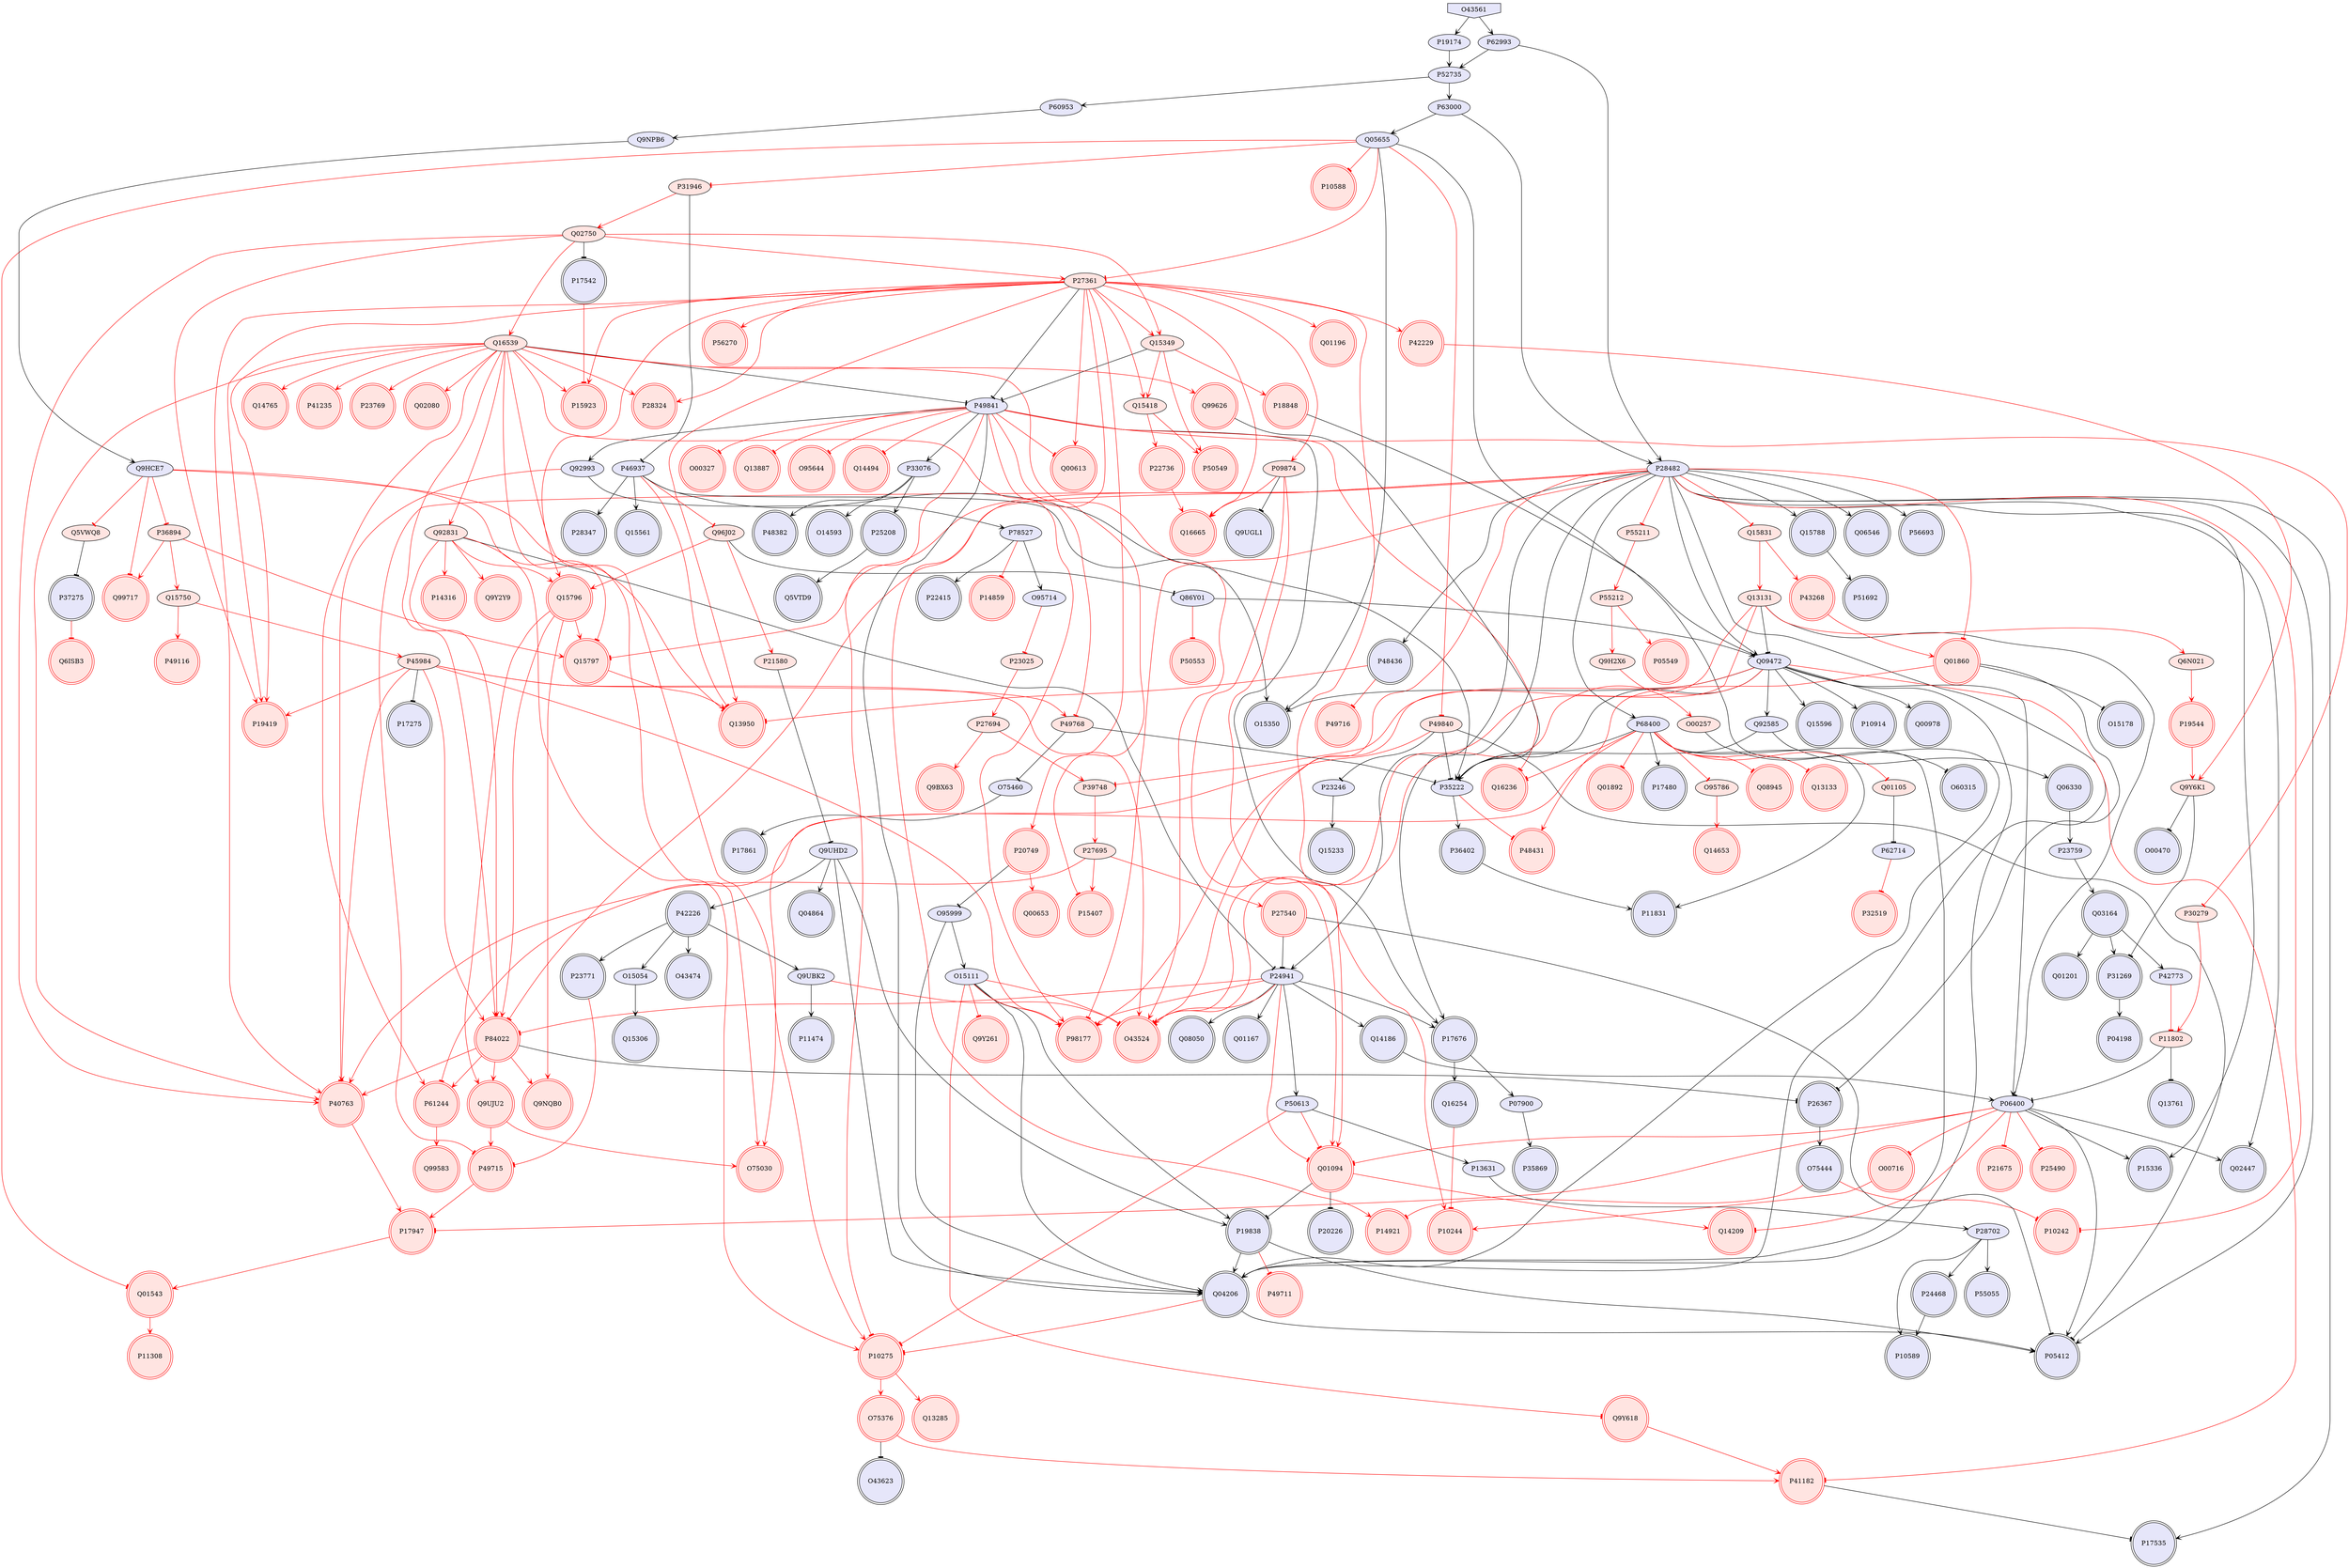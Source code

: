 digraph {

Q96J02->Q86Y01 [penwidth=1, color=black, arrowhead="tee"]
P63000->Q05655 [penwidth=1, color=black, arrowhead="vee"]
P63000->P28482 [penwidth=1, color=black, arrowhead="vee"]
P52735->P63000 [penwidth=1, color=black, arrowhead="vee"]
O75460->P17861 [penwidth=1, color=black, arrowhead="vee"]
Q92993->P78527 [penwidth=1, color=black, arrowhead="vee"]
P49841->Q92993 [penwidth=1, color=black, arrowhead="vee"]
P24941->Q08050 [penwidth=1, color=black, arrowhead="vee"]
O15111->P19838 [penwidth=1, color=black, arrowhead="vee"]
O15111->Q04206 [penwidth=1, color=black, arrowhead="vee"]
O95999->O15111 [penwidth=1, color=black, arrowhead="vee"]
Q09472->O15350 [penwidth=1, color=black, arrowhead="vee"]
P46937->O15350 [penwidth=1, color=black, arrowhead="vee"]
Q05655->O15350 [penwidth=1, color=black, arrowhead="vee"]
Q15349->P49841 [penwidth=1, color=black, arrowhead="tee"]
P18848->Q09472 [penwidth=1, color=black, arrowhead="tee"]
Q09472->P35222 [penwidth=1, color=black, arrowhead="vee"]
Q09472->Q15596 [penwidth=1, color=black, arrowhead="vee"]
Q09472->P10914 [penwidth=1, color=black, arrowhead="vee"]
Q09472->P06400 [penwidth=1, color=black, arrowhead="vee"]
Q09472->Q92585 [penwidth=1, color=black, arrowhead="vee"]
Q09472->Q04206 [penwidth=1, color=black, arrowhead="vee"]
P28482->Q09472 [penwidth=1, color=black, arrowhead="vee"]
Q86Y01->Q09472 [penwidth=1, color=black, arrowhead="vee"]
Q13131->Q09472 [penwidth=1, color=black, arrowhead="tee"]
Q09472->Q00978 [penwidth=1, color=black, arrowhead="vee"]
P27361->P49841 [penwidth=1, color=black, arrowhead="tee"]
Q15788->P51692 [penwidth=1, color=black, arrowhead="vee"]
O43561->P62993 [penwidth=1, color=black, arrowhead="vee"]
P46937->P35222 [penwidth=1, color=black, arrowhead="vee"]
P49768->P35222 [penwidth=1, color=black, arrowhead="tee"]
P49840->P35222 [penwidth=1, color=black, arrowhead="tee"]
P68400->P35222 [penwidth=1, color=black, arrowhead="vee"]
Q92585->P35222 [penwidth=1, color=black, arrowhead="vee"]
P35222->P36402 [penwidth=1, color=black, arrowhead="vee"]
Q99626->P35222 [penwidth=1, color=black, arrowhead="tee"]
P31946->P46937 [penwidth=1, color=black, arrowhead="tee"]
P46937->Q15561 [penwidth=1, color=black, arrowhead="vee"]
P46937->P28347 [penwidth=1, color=black, arrowhead="vee"]
P19838->P05412 [penwidth=1, color=black, arrowhead="vee"]
Q01094->P19838 [penwidth=1, color=black, arrowhead="tee"]
P19838->Q04206 [penwidth=1, color=black, arrowhead="vee"]
Q9UHD2->P19838 [penwidth=1, color=black, arrowhead="vee"]
P49768->O75460 [penwidth=1, color=black, arrowhead="tee"]
Q92831->P24941 [penwidth=1, color=black, arrowhead="tee"]
P62993->P28482 [penwidth=1, color=black, arrowhead="vee"]
P62993->P52735 [penwidth=1, color=black, arrowhead="vee"]
P23246->Q15233 [penwidth=1, color=black, arrowhead="vee"]
P24941->P50613 [penwidth=1, color=black, arrowhead="vee"]
P24941->P17676 [penwidth=1, color=black, arrowhead="vee"]
P28482->P24941 [penwidth=1, color=black, arrowhead="vee"]
P24941->Q14186 [penwidth=1, color=black, arrowhead="vee"]
P24941->Q01167 [penwidth=1, color=black, arrowhead="vee"]
Q01094->P20226 [penwidth=1, color=black, arrowhead="tee"]
P49840->P05412 [penwidth=1, color=black, arrowhead="tee"]
P49840->P23246 [penwidth=1, color=black, arrowhead="tee"]
P78527->O95714 [penwidth=1, color=black, arrowhead="vee"]
P28482->Q15788 [penwidth=1, color=black, arrowhead="vee"]
P06400->P05412 [penwidth=1, color=black, arrowhead="vee"]
Q04206->P05412 [penwidth=1, color=black, arrowhead="vee"]
P28482->P05412 [penwidth=1, color=black, arrowhead="vee"]
Q92585->Q06330 [penwidth=1, color=black, arrowhead="vee"]
Q06330->P23759 [penwidth=1, color=black, arrowhead="vee"]
P26367->O75444 [penwidth=1, color=black, arrowhead="vee"]
P42226->P23771 [penwidth=1, color=black, arrowhead="vee"]
P60953->Q9NPB6 [penwidth=1, color=black, arrowhead="vee"]
P52735->P60953 [penwidth=1, color=black, arrowhead="vee"]
P68400->P11831 [penwidth=1, color=black, arrowhead="vee"]
P36402->P11831 [penwidth=1, color=black, arrowhead="vee"]
Q03164->Q01201 [penwidth=1, color=black, arrowhead="vee"]
Q9UHD2->P42226 [penwidth=1, color=black, arrowhead="vee"]
P45984->P17275 [penwidth=1, color=black, arrowhead="tee"]
P33076->P25208 [penwidth=1, color=black, arrowhead="vee"]
P78527->P22415 [penwidth=1, color=black, arrowhead="vee"]
P68400->Q04206 [penwidth=1, color=black, arrowhead="vee"]
P28482->P68400 [penwidth=1, color=black, arrowhead="vee"]
P68400->P17480 [penwidth=1, color=black, arrowhead="vee"]
P20749->O95999 [penwidth=1, color=black, arrowhead="tee"]
P06400->P15336 [penwidth=1, color=black, arrowhead="vee"]
P28482->P15336 [penwidth=1, color=black, arrowhead="vee"]
Q02750->P17542 [penwidth=1, color=black, arrowhead="tee"]
P50613->P13631 [penwidth=1, color=black, arrowhead="vee"]
Q03164->P42773 [penwidth=1, color=black, arrowhead="vee"]
P11802->Q13761 [penwidth=1, color=black, arrowhead="tee"]
P06400->Q02447 [penwidth=1, color=black, arrowhead="vee"]
P11802->P06400 [penwidth=1, color=black, arrowhead="tee"]
Q13131->P06400 [penwidth=1, color=black, arrowhead="tee"]
Q14186->P06400 [penwidth=1, color=black, arrowhead="vee"]
P28482->Q06546 [penwidth=1, color=black, arrowhead="vee"]
Q9UBK2->P11474 [penwidth=1, color=black, arrowhead="vee"]
Q05655->Q04206 [penwidth=1, color=black, arrowhead="vee"]
Q9UHD2->Q04206 [penwidth=1, color=black, arrowhead="vee"]
P49841->Q04206 [penwidth=1, color=black, arrowhead="vee"]
P28482->Q04206 [penwidth=1, color=black, arrowhead="vee"]
O95999->Q04206 [penwidth=1, color=black, arrowhead="vee"]
P49841->P17676 [penwidth=1, color=black, arrowhead="vee"]
P17676->P07900 [penwidth=1, color=black, arrowhead="vee"]
P17676->Q16254 [penwidth=1, color=black, arrowhead="vee"]
P28482->P17676 [penwidth=1, color=black, arrowhead="vee"]
Q9UHD2->Q04864 [penwidth=1, color=black, arrowhead="vee"]
P21580->Q9UHD2 [penwidth=1, color=black, arrowhead="tee"]
P84022->P26367 [penwidth=1, color=black, arrowhead="tee"]
Q03164->P31269 [penwidth=1, color=black, arrowhead="vee"]
P23759->Q03164 [penwidth=1, color=black, arrowhead="vee"]
P09874->Q9UGL1 [penwidth=1, color=black, arrowhead="tee"]
P41182->P17535 [penwidth=1, color=black, arrowhead="tee"]
P28482->P17535 [penwidth=1, color=black, arrowhead="vee"]
P28482->Q02447 [penwidth=1, color=black, arrowhead="vee"]
Q16539->P49841 [penwidth=1, color=black, arrowhead="tee"]
P49841->P33076 [penwidth=1, color=black, arrowhead="vee"]
Q01105->P62714 [penwidth=1, color=black, arrowhead="tee"]
P07900->P35869 [penwidth=1, color=black, arrowhead="vee"]
P28482->P56693 [penwidth=1, color=black, arrowhead="vee"]
Q9NPB6->Q9HCE7 [penwidth=1, color=black, arrowhead="vee"]
P13631->P28702 [penwidth=1, color=black, arrowhead="vee"]
P28702->P55055 [penwidth=1, color=black, arrowhead="vee"]
P28702->P24468 [penwidth=1, color=black, arrowhead="vee"]
P28702->P10589 [penwidth=1, color=black, arrowhead="vee"]
O00257->O60315 [penwidth=1, color=black, arrowhead="tee"]
P24468->P10589 [penwidth=1, color=black, arrowhead="vee"]
P33076->P48382 [penwidth=1, color=black, arrowhead="vee"]
P33076->O14593 [penwidth=1, color=black, arrowhead="vee"]
P27540->P05412 [penwidth=1, color=black, arrowhead="tee"]
Q01860->P26367 [penwidth=1, color=black, arrowhead="tee"]
Q01860->O15178 [penwidth=1, color=black, arrowhead="tee"]
Q5VWQ8->P37275 [penwidth=1, color=black, arrowhead="tee"]
P25208->Q5VTD9 [penwidth=1, color=black, arrowhead="vee"]
O15054->Q15306 [penwidth=1, color=black, arrowhead="vee"]
P42226->Q9UBK2 [penwidth=1, color=black, arrowhead="vee"]
P28482->P48436 [penwidth=1, color=black, arrowhead="vee"]
Q9Y6K1->O00470 [penwidth=1, color=black, arrowhead="tee"]
Q9Y6K1->P31269 [penwidth=1, color=black, arrowhead="tee"]
P27540->P24941 [penwidth=1, color=black, arrowhead="tee"]
P42226->O15054 [penwidth=1, color=black, arrowhead="vee"]
P42226->O43474 [penwidth=1, color=black, arrowhead="vee"]
P31269->P04198 [penwidth=1, color=black, arrowhead="vee"]
O75376->O43623 [penwidth=1, color=black, arrowhead="tee"]
Q96J02->Q15796 [penwidth=1, color=red, arrowhead="vee"]
P46937->Q96J02 [penwidth=1, color=red, arrowhead="tee"]
Q96J02->P21580 [penwidth=1, color=red, arrowhead="vee"]
P55212->Q9H2X6 [penwidth=1, color=red, arrowhead="vee"]
P55211->P55212 [penwidth=1, color=red, arrowhead="vee"]
P55212->P05549 [penwidth=1, color=red, arrowhead="vee"]
P27361->Q13950 [penwidth=1, color=red, arrowhead="vee"]
Q15797->Q13950 [penwidth=1, color=red, arrowhead="vee"]
P46937->Q13950 [penwidth=1, color=red, arrowhead="tee"]
P48436->Q13950 [penwidth=1, color=red, arrowhead="tee"]
Q9HCE7->Q13950 [penwidth=1, color=red, arrowhead="tee"]
Q92993->P40763 [penwidth=1, color=red, arrowhead="tee"]
O15111->Q9Y618 [penwidth=1, color=red, arrowhead="tee"]
O15111->O43524 [penwidth=1, color=red, arrowhead="tee"]
O15111->P98177 [penwidth=1, color=red, arrowhead="tee"]
O15111->Q9Y261 [penwidth=1, color=red, arrowhead="tee"]
Q9HCE7->Q99717 [penwidth=1, color=red, arrowhead="tee"]
P36894->Q99717 [penwidth=1, color=red, arrowhead="vee"]
P27361->Q15349 [penwidth=1, color=red, arrowhead="vee"]
Q15349->P18848 [penwidth=1, color=red, arrowhead="vee"]
Q15349->Q15418 [penwidth=1, color=red, arrowhead="vee"]
Q02750->Q15349 [penwidth=1, color=red, arrowhead="vee"]
Q15349->P50549 [penwidth=1, color=red, arrowhead="vee"]
P78527->P14859 [penwidth=1, color=red, arrowhead="tee"]
Q09472->P39748 [penwidth=1, color=red, arrowhead="tee"]
Q09472->O43524 [penwidth=1, color=red, arrowhead="tee"]
Q09472->P41182 [penwidth=1, color=red, arrowhead="tee"]
P49841->O00327 [penwidth=1, color=red, arrowhead="tee"]
P27361->Q15796 [penwidth=1, color=red, arrowhead="vee"]
P27361->P40763 [penwidth=1, color=red, arrowhead="vee"]
P27361->Q15418 [penwidth=1, color=red, arrowhead="vee"]
P27361->Q00613 [penwidth=1, color=red, arrowhead="vee"]
P27361->P20749 [penwidth=1, color=red, arrowhead="vee"]
Q02750->P27361 [penwidth=1, color=red, arrowhead="vee"]
P27361->Q01094 [penwidth=1, color=red, arrowhead="vee"]
P27361->P15923 [penwidth=1, color=red, arrowhead="vee"]
P27361->P42229 [penwidth=1, color=red, arrowhead="vee"]
P27361->Q16665 [penwidth=1, color=red, arrowhead="vee"]
P27361->P09874 [penwidth=1, color=red, arrowhead="vee"]
Q05655->P27361 [penwidth=1, color=red, arrowhead="tee"]
P27361->Q01196 [penwidth=1, color=red, arrowhead="vee"]
P27361->P14921 [penwidth=1, color=red, arrowhead="vee"]
P27361->P19419 [penwidth=1, color=red, arrowhead="vee"]
P27361->P28324 [penwidth=1, color=red, arrowhead="vee"]
P27361->P56270 [penwidth=1, color=red, arrowhead="vee"]
Q15796->Q15797 [penwidth=1, color=red, arrowhead="vee"]
Q92831->Q15796 [penwidth=1, color=red, arrowhead="vee"]
Q15796->Q9NQB0 [penwidth=1, color=red, arrowhead="vee"]
Q15796->Q9UJU2 [penwidth=1, color=red, arrowhead="vee"]
Q15796->P84022 [penwidth=1, color=red, arrowhead="vee"]
P42229->Q9Y6K1 [penwidth=1, color=red, arrowhead="vee"]
P35222->P48431 [penwidth=1, color=red, arrowhead="tee"]
P20749->Q00653 [penwidth=1, color=red, arrowhead="vee"]
P45984->P40763 [penwidth=1, color=red, arrowhead="vee"]
Q02750->P40763 [penwidth=1, color=red, arrowhead="vee"]
P27695->P40763 [penwidth=1, color=red, arrowhead="vee"]
P84022->P40763 [penwidth=1, color=red, arrowhead="vee"]
P40763->P17947 [penwidth=1, color=red, arrowhead="vee"]
Q16539->P40763 [penwidth=1, color=red, arrowhead="vee"]
P28482->Q15797 [penwidth=1, color=red, arrowhead="tee"]
Q9HCE7->Q15797 [penwidth=1, color=red, arrowhead="tee"]
P36894->Q15797 [penwidth=1, color=red, arrowhead="vee"]
P27695->P27540 [penwidth=1, color=red, arrowhead="vee"]
O00716->P10244 [penwidth=1, color=red, arrowhead="vee"]
P09874->P10244 [penwidth=1, color=red, arrowhead="vee"]
Q16254->P10244 [penwidth=1, color=red, arrowhead="tee"]
Q15750->P49116 [penwidth=1, color=red, arrowhead="vee"]
P23771->P49715 [penwidth=1, color=red, arrowhead="tee"]
P49715->P17947 [penwidth=1, color=red, arrowhead="vee"]
P28482->P49715 [penwidth=1, color=red, arrowhead="tee"]
Q92831->P10275 [penwidth=1, color=red, arrowhead="vee"]
Q92831->P84022 [penwidth=1, color=red, arrowhead="vee"]
Q16539->Q92831 [penwidth=1, color=red, arrowhead="vee"]
Q92831->P14316 [penwidth=1, color=red, arrowhead="vee"]
Q92831->Q9Y2Y9 [penwidth=1, color=red, arrowhead="vee"]
P06400->P25490 [penwidth=1, color=red, arrowhead="tee"]
Q9H2X6->O00257 [penwidth=1, color=red, arrowhead="vee"]
P06400->O00716 [penwidth=1, color=red, arrowhead="tee"]
Q15418->P22736 [penwidth=1, color=red, arrowhead="vee"]
Q15418->P50549 [penwidth=1, color=red, arrowhead="vee"]
Q9Y618->P41182 [penwidth=1, color=red, arrowhead="vee"]
P10275->O75376 [penwidth=1, color=red, arrowhead="vee"]
O75376->P41182 [penwidth=1, color=red, arrowhead="vee"]
Q01094->Q14209 [penwidth=1, color=red, arrowhead="vee"]
P06400->Q14209 [penwidth=1, color=red, arrowhead="tee"]
P28482->Q15831 [penwidth=1, color=red, arrowhead="tee"]
Q15831->Q13131 [penwidth=1, color=red, arrowhead="vee"]
Q15831->P43268 [penwidth=1, color=red, arrowhead="vee"]
P45984->P49768 [penwidth=1, color=red, arrowhead="vee"]
P49841->P49768 [penwidth=1, color=red, arrowhead="tee"]
P84022->Q9NQB0 [penwidth=1, color=red, arrowhead="vee"]
P24941->Q01094 [penwidth=1, color=red, arrowhead="tee"]
P24941->P84022 [penwidth=1, color=red, arrowhead="tee"]
P24941->O43524 [penwidth=1, color=red, arrowhead="tee"]
P24941->P98177 [penwidth=1, color=red, arrowhead="tee"]
Q16539->Q14765 [penwidth=1, color=red, arrowhead="vee"]
P49840->O75030 [penwidth=1, color=red, arrowhead="vee"]
Q05655->P49840 [penwidth=1, color=red, arrowhead="tee"]
O95786->Q14653 [penwidth=1, color=red, arrowhead="vee"]
O95714->P23025 [penwidth=1, color=red, arrowhead="tee"]
P49841->Q00613 [penwidth=1, color=red, arrowhead="tee"]
Q9UJU2->O75030 [penwidth=1, color=red, arrowhead="vee"]
P84022->Q9UJU2 [penwidth=1, color=red, arrowhead="vee"]
P50613->P10275 [penwidth=1, color=red, arrowhead="tee"]
Q04206->P10275 [penwidth=1, color=red, arrowhead="tee"]
Q16539->P10275 [penwidth=1, color=red, arrowhead="vee"]
P49841->P10275 [penwidth=1, color=red, arrowhead="tee"]
P10275->Q13285 [penwidth=1, color=red, arrowhead="vee"]
O75444->P10242 [penwidth=1, color=red, arrowhead="tee"]
P28482->P10242 [penwidth=1, color=red, arrowhead="tee"]
O75444->P14921 [penwidth=1, color=red, arrowhead="tee"]
P68400->P61244 [penwidth=1, color=red, arrowhead="tee"]
P61244->Q99583 [penwidth=1, color=red, arrowhead="vee"]
P84022->P61244 [penwidth=1, color=red, arrowhead="vee"]
Q16539->P61244 [penwidth=1, color=red, arrowhead="vee"]
Q05655->Q01543 [penwidth=1, color=red, arrowhead="tee"]
P45984->P84022 [penwidth=1, color=red, arrowhead="vee"]
P45984->O43524 [penwidth=1, color=red, arrowhead="vee"]
P45984->P98177 [penwidth=1, color=red, arrowhead="vee"]
Q15750->P45984 [penwidth=1, color=red, arrowhead="vee"]
P45984->P19419 [penwidth=1, color=red, arrowhead="vee"]
P68400->Q08945 [penwidth=1, color=red, arrowhead="tee"]
P68400->Q16236 [penwidth=1, color=red, arrowhead="tee"]
P68400->O95786 [penwidth=1, color=red, arrowhead="tee"]
P68400->Q01105 [penwidth=1, color=red, arrowhead="tee"]
P68400->Q13133 [penwidth=1, color=red, arrowhead="tee"]
P68400->Q01892 [penwidth=1, color=red, arrowhead="tee"]
P28482->P55211 [penwidth=1, color=red, arrowhead="tee"]
Q02750->Q16539 [penwidth=1, color=red, arrowhead="vee"]
P31946->Q02750 [penwidth=1, color=red, arrowhead="vee"]
Q02750->P19419 [penwidth=1, color=red, arrowhead="vee"]
P50613->Q01094 [penwidth=1, color=red, arrowhead="tee"]
P27695->P15407 [penwidth=1, color=red, arrowhead="vee"]
P49841->P15407 [penwidth=1, color=red, arrowhead="tee"]
P06400->Q01094 [penwidth=1, color=red, arrowhead="tee"]
P09874->Q01094 [penwidth=1, color=red, arrowhead="vee"]
P42773->P11802 [penwidth=1, color=red, arrowhead="tee"]
P27694->P39748 [penwidth=1, color=red, arrowhead="vee"]
P27694->Q9BX63 [penwidth=1, color=red, arrowhead="vee"]
P23025->P27694 [penwidth=1, color=red, arrowhead="vee"]
P39748->P27695 [penwidth=1, color=red, arrowhead="vee"]
P06400->P17947 [penwidth=1, color=red, arrowhead="tee"]
P06400->P21675 [penwidth=1, color=red, arrowhead="tee"]
Q16539->P15923 [penwidth=1, color=red, arrowhead="vee"]
P17542->P15923 [penwidth=1, color=red, arrowhead="tee"]
Q16539->O75030 [penwidth=1, color=red, arrowhead="vee"]
Q9UBK2->O43524 [penwidth=1, color=red, arrowhead="tee"]
P22736->Q16665 [penwidth=1, color=red, arrowhead="vee"]
P09874->Q16665 [penwidth=1, color=red, arrowhead="vee"]
P49841->Q16236 [penwidth=1, color=red, arrowhead="tee"]
Q16539->P84022 [penwidth=1, color=red, arrowhead="vee"]
P28482->P84022 [penwidth=1, color=red, arrowhead="tee"]
Q05655->P31946 [penwidth=1, color=red, arrowhead="tee"]
Q05655->P10588 [penwidth=1, color=red, arrowhead="tee"]
Q16539->O43524 [penwidth=1, color=red, arrowhead="vee"]
P28482->O43524 [penwidth=1, color=red, arrowhead="tee"]
Q13131->O43524 [penwidth=1, color=red, arrowhead="vee"]
Q16539->P98177 [penwidth=1, color=red, arrowhead="vee"]
Q16539->P41235 [penwidth=1, color=red, arrowhead="vee"]
Q16539->P19419 [penwidth=1, color=red, arrowhead="vee"]
Q16539->P23769 [penwidth=1, color=red, arrowhead="vee"]
Q16539->P28324 [penwidth=1, color=red, arrowhead="vee"]
Q16539->Q02080 [penwidth=1, color=red, arrowhead="vee"]
Q16539->Q99626 [penwidth=1, color=red, arrowhead="vee"]
P49841->Q13887 [penwidth=1, color=red, arrowhead="tee"]
P49841->O95644 [penwidth=1, color=red, arrowhead="tee"]
P49841->Q14494 [penwidth=1, color=red, arrowhead="tee"]
P28482->P98177 [penwidth=1, color=red, arrowhead="tee"]
Q13131->P98177 [penwidth=1, color=red, arrowhead="vee"]
P28482->Q01860 [penwidth=1, color=red, arrowhead="tee"]
P36894->Q15750 [penwidth=1, color=red, arrowhead="vee"]
Q86Y01->P50553 [penwidth=1, color=red, arrowhead="tee"]
Q9HCE7->P36894 [penwidth=1, color=red, arrowhead="tee"]
Q9HCE7->Q5VWQ8 [penwidth=1, color=red, arrowhead="tee"]
Q13131->Q6N021 [penwidth=1, color=red, arrowhead="vee"]
P62714->P32519 [penwidth=1, color=red, arrowhead="tee"]
Q6N021->P19544 [penwidth=1, color=red, arrowhead="vee"]
P19838->P49711 [penwidth=1, color=red, arrowhead="tee"]
Q9UJU2->P49715 [penwidth=1, color=red, arrowhead="vee"]
P43268->Q01860 [penwidth=1, color=red, arrowhead="vee"]
Q01860->P48431 [penwidth=1, color=red, arrowhead="vee"]
P37275->Q6ISB3 [penwidth=1, color=red, arrowhead="tee"]
P17947->Q01543 [penwidth=1, color=red, arrowhead="vee"]
Q01543->P11308 [penwidth=1, color=red, arrowhead="vee"]
P48436->P49716 [penwidth=1, color=red, arrowhead="tee"]
P19544->Q9Y6K1 [penwidth=1, color=red, arrowhead="vee"]
O43561->P19174 [penwidth=1, color=black, arrowhead="vee"]
P19174->P52735 [penwidth=1, color=black, arrowhead="vee"]
P49841->P30279 [penwidth=1, color=red, arrowhead="tee"]
P30279->P11802 [penwidth=1, color=red, arrowhead="vee"]
O43561 [style=filled, color=black, fillcolor=lavender, shape=invhouse];
P35869 [style=filled, color=black, fillcolor=lavender, shape=doublecircle];
P10275 [style=filled, color=red, fillcolor=mistyrose, shape=doublecircle];
P27540 [style=filled, color=red, fillcolor=mistyrose, shape=doublecircle];
O00327 [style=filled, color=red, fillcolor=mistyrose, shape=doublecircle];
P50553 [style=filled, color=red, fillcolor=mistyrose, shape=doublecircle];
P15336 [style=filled, color=black, fillcolor=lavender, shape=doublecircle];
P18848 [style=filled, color=red, fillcolor=mistyrose, shape=doublecircle];
Q9BX63 [style=filled, color=red, fillcolor=mistyrose, shape=doublecircle];
P20749 [style=filled, color=red, fillcolor=mistyrose, shape=doublecircle];
P41182 [style=filled, color=red, fillcolor=mistyrose, shape=doublecircle];
Q99626 [style=filled, color=red, fillcolor=mistyrose, shape=doublecircle];
P49715 [style=filled, color=red, fillcolor=mistyrose, shape=doublecircle];
P17676 [style=filled, color=black, fillcolor=lavender, shape=doublecircle];
P49716 [style=filled, color=red, fillcolor=mistyrose, shape=doublecircle];
P49711 [style=filled, color=red, fillcolor=mistyrose, shape=doublecircle];
Q01094 [style=filled, color=red, fillcolor=mistyrose, shape=doublecircle];
Q14209 [style=filled, color=red, fillcolor=mistyrose, shape=doublecircle];
O00716 [style=filled, color=red, fillcolor=mistyrose, shape=doublecircle];
Q16254 [style=filled, color=black, fillcolor=lavender, shape=doublecircle];
P32519 [style=filled, color=red, fillcolor=mistyrose, shape=doublecircle];
P19419 [style=filled, color=red, fillcolor=mistyrose, shape=doublecircle];
P28324 [style=filled, color=red, fillcolor=mistyrose, shape=doublecircle];
P11308 [style=filled, color=red, fillcolor=mistyrose, shape=doublecircle];
P11474 [style=filled, color=black, fillcolor=lavender, shape=doublecircle];
P14921 [style=filled, color=red, fillcolor=mistyrose, shape=doublecircle];
P50549 [style=filled, color=red, fillcolor=mistyrose, shape=doublecircle];
P43268 [style=filled, color=red, fillcolor=mistyrose, shape=doublecircle];
Q01543 [style=filled, color=red, fillcolor=mistyrose, shape=doublecircle];
P15407 [style=filled, color=red, fillcolor=mistyrose, shape=doublecircle];
Q9Y261 [style=filled, color=red, fillcolor=mistyrose, shape=doublecircle];
Q01167 [style=filled, color=black, fillcolor=lavender, shape=doublecircle];
Q08050 [style=filled, color=black, fillcolor=lavender, shape=doublecircle];
O43524 [style=filled, color=red, fillcolor=mistyrose, shape=doublecircle];
P98177 [style=filled, color=red, fillcolor=mistyrose, shape=doublecircle];
Q06546 [style=filled, color=black, fillcolor=lavender, shape=doublecircle];
P23769 [style=filled, color=red, fillcolor=mistyrose, shape=doublecircle];
P23771 [style=filled, color=black, fillcolor=lavender, shape=doublecircle];
Q5VTD9 [style=filled, color=black, fillcolor=lavender, shape=doublecircle];
Q6ISB3 [style=filled, color=red, fillcolor=mistyrose, shape=doublecircle];
Q16665 [style=filled, color=red, fillcolor=mistyrose, shape=doublecircle];
P41235 [style=filled, color=red, fillcolor=mistyrose, shape=doublecircle];
P31269 [style=filled, color=black, fillcolor=lavender, shape=doublecircle];
Q00613 [style=filled, color=red, fillcolor=mistyrose, shape=doublecircle];
P10914 [style=filled, color=black, fillcolor=lavender, shape=doublecircle];
P14316 [style=filled, color=red, fillcolor=mistyrose, shape=doublecircle];
Q14653 [style=filled, color=red, fillcolor=mistyrose, shape=doublecircle];
Q15306 [style=filled, color=black, fillcolor=lavender, shape=doublecircle];
Q00978 [style=filled, color=black, fillcolor=lavender, shape=doublecircle];
P05412 [style=filled, color=black, fillcolor=lavender, shape=doublecircle];
P17275 [style=filled, color=black, fillcolor=lavender, shape=doublecircle];
P17535 [style=filled, color=black, fillcolor=lavender, shape=doublecircle];
Q9UGL1 [style=filled, color=black, fillcolor=lavender, shape=doublecircle];
Q9Y2Y9 [style=filled, color=red, fillcolor=mistyrose, shape=doublecircle];
O43474 [style=filled, color=black, fillcolor=lavender, shape=doublecircle];
Q13887 [style=filled, color=red, fillcolor=mistyrose, shape=doublecircle];
Q03164 [style=filled, color=black, fillcolor=lavender, shape=doublecircle];
Q9UJU2 [style=filled, color=red, fillcolor=mistyrose, shape=doublecircle];
O75444 [style=filled, color=black, fillcolor=lavender, shape=doublecircle];
P61244 [style=filled, color=red, fillcolor=mistyrose, shape=doublecircle];
P56270 [style=filled, color=red, fillcolor=mistyrose, shape=doublecircle];
Q02080 [style=filled, color=red, fillcolor=mistyrose, shape=doublecircle];
O00470 [style=filled, color=black, fillcolor=lavender, shape=doublecircle];
O75030 [style=filled, color=red, fillcolor=mistyrose, shape=doublecircle];
Q99583 [style=filled, color=red, fillcolor=mistyrose, shape=doublecircle];
P10242 [style=filled, color=red, fillcolor=mistyrose, shape=doublecircle];
P10244 [style=filled, color=red, fillcolor=mistyrose, shape=doublecircle];
P04198 [style=filled, color=black, fillcolor=lavender, shape=doublecircle];
Q15788 [style=filled, color=black, fillcolor=lavender, shape=doublecircle];
Q15596 [style=filled, color=black, fillcolor=lavender, shape=doublecircle];
O75376 [style=filled, color=red, fillcolor=mistyrose, shape=doublecircle];
O95644 [style=filled, color=red, fillcolor=mistyrose, shape=doublecircle];
Q16236 [style=filled, color=red, fillcolor=mistyrose, shape=doublecircle];
P19838 [style=filled, color=black, fillcolor=lavender, shape=doublecircle];
Q00653 [style=filled, color=red, fillcolor=mistyrose, shape=doublecircle];
P25208 [style=filled, color=black, fillcolor=lavender, shape=doublecircle];
Q15233 [style=filled, color=black, fillcolor=lavender, shape=doublecircle];
P55055 [style=filled, color=black, fillcolor=lavender, shape=doublecircle];
Q13133 [style=filled, color=red, fillcolor=mistyrose, shape=doublecircle];
P49116 [style=filled, color=red, fillcolor=mistyrose, shape=doublecircle];
P10589 [style=filled, color=black, fillcolor=lavender, shape=doublecircle];
P24468 [style=filled, color=black, fillcolor=lavender, shape=doublecircle];
P10588 [style=filled, color=red, fillcolor=mistyrose, shape=doublecircle];
Q9Y618 [style=filled, color=red, fillcolor=mistyrose, shape=doublecircle];
P22736 [style=filled, color=red, fillcolor=mistyrose, shape=doublecircle];
Q13285 [style=filled, color=red, fillcolor=mistyrose, shape=doublecircle];
Q14494 [style=filled, color=red, fillcolor=mistyrose, shape=doublecircle];
P26367 [style=filled, color=black, fillcolor=lavender, shape=doublecircle];
P14859 [style=filled, color=red, fillcolor=mistyrose, shape=doublecircle];
Q01860 [style=filled, color=red, fillcolor=mistyrose, shape=doublecircle];
Q06330 [style=filled, color=black, fillcolor=lavender, shape=doublecircle];
Q04864 [style=filled, color=black, fillcolor=lavender, shape=doublecircle];
Q04206 [style=filled, color=black, fillcolor=lavender, shape=doublecircle];
Q01201 [style=filled, color=black, fillcolor=lavender, shape=doublecircle];
P48382 [style=filled, color=black, fillcolor=lavender, shape=doublecircle];
O14593 [style=filled, color=black, fillcolor=lavender, shape=doublecircle];
Q01196 [style=filled, color=red, fillcolor=mistyrose, shape=doublecircle];
Q13950 [style=filled, color=red, fillcolor=mistyrose, shape=doublecircle];
Q13761 [style=filled, color=black, fillcolor=lavender, shape=doublecircle];
Q15797 [style=filled, color=red, fillcolor=mistyrose, shape=doublecircle];
Q15796 [style=filled, color=red, fillcolor=mistyrose, shape=doublecircle];
P84022 [style=filled, color=red, fillcolor=mistyrose, shape=doublecircle];
Q99717 [style=filled, color=red, fillcolor=mistyrose, shape=doublecircle];
O43623 [style=filled, color=black, fillcolor=lavender, shape=doublecircle];
P56693 [style=filled, color=black, fillcolor=lavender, shape=doublecircle];
P48431 [style=filled, color=red, fillcolor=mistyrose, shape=doublecircle];
P48436 [style=filled, color=black, fillcolor=lavender, shape=doublecircle];
Q02447 [style=filled, color=black, fillcolor=lavender, shape=doublecircle];
P17947 [style=filled, color=red, fillcolor=mistyrose, shape=doublecircle];
Q01892 [style=filled, color=red, fillcolor=mistyrose, shape=doublecircle];
P11831 [style=filled, color=black, fillcolor=lavender, shape=doublecircle];
Q08945 [style=filled, color=red, fillcolor=mistyrose, shape=doublecircle];
P40763 [style=filled, color=red, fillcolor=mistyrose, shape=doublecircle];
Q14765 [style=filled, color=red, fillcolor=mistyrose, shape=doublecircle];
P42229 [style=filled, color=red, fillcolor=mistyrose, shape=doublecircle];
P51692 [style=filled, color=black, fillcolor=lavender, shape=doublecircle];
P42226 [style=filled, color=black, fillcolor=lavender, shape=doublecircle];
O15178 [style=filled, color=black, fillcolor=lavender, shape=doublecircle];
P21675 [style=filled, color=red, fillcolor=mistyrose, shape=doublecircle];
P17542 [style=filled, color=black, fillcolor=lavender, shape=doublecircle];
P20226 [style=filled, color=black, fillcolor=lavender, shape=doublecircle];
P15923 [style=filled, color=red, fillcolor=mistyrose, shape=doublecircle];
P36402 [style=filled, color=black, fillcolor=lavender, shape=doublecircle];
Q9NQB0 [style=filled, color=red, fillcolor=mistyrose, shape=doublecircle];
P28347 [style=filled, color=black, fillcolor=lavender, shape=doublecircle];
Q15561 [style=filled, color=black, fillcolor=lavender, shape=doublecircle];
P05549 [style=filled, color=red, fillcolor=mistyrose, shape=doublecircle];
Q14186 [style=filled, color=black, fillcolor=lavender, shape=doublecircle];
O15350 [style=filled, color=black, fillcolor=lavender, shape=doublecircle];
P17480 [style=filled, color=black, fillcolor=lavender, shape=doublecircle];
P22415 [style=filled, color=black, fillcolor=lavender, shape=doublecircle];
P19544 [style=filled, color=red, fillcolor=mistyrose, shape=doublecircle];
P17861 [style=filled, color=black, fillcolor=lavender, shape=doublecircle];
P25490 [style=filled, color=red, fillcolor=mistyrose, shape=doublecircle];
P37275 [style=filled, color=black, fillcolor=lavender, shape=doublecircle];
O60315 [style=filled, color=black, fillcolor=lavender, shape=doublecircle];
Q96J02 [style=filled, fillcolor=mistyrose];
P63000 [style=filled, fillcolor=lavender];
P52735 [style=filled, fillcolor=lavender];
O75460 [style=filled, fillcolor=lavender];
Q92993 [style=filled, fillcolor=lavender];
P49841 [style=filled, fillcolor=lavender];
P24941 [style=filled, fillcolor=lavender];
O15111 [style=filled, fillcolor=lavender];
O95999 [style=filled, fillcolor=lavender];
Q09472 [style=filled, fillcolor=lavender];
P46937 [style=filled, fillcolor=lavender];
Q05655 [style=filled, fillcolor=lavender];
Q15349 [style=filled, fillcolor=mistyrose];
P28482 [style=filled, fillcolor=lavender];
Q86Y01 [style=filled, fillcolor=lavender];
Q13131 [style=filled, fillcolor=mistyrose];
P27361 [style=filled, fillcolor=mistyrose];
P49768 [style=filled, fillcolor=mistyrose];
P49840 [style=filled, fillcolor=mistyrose];
P68400 [style=filled, fillcolor=lavender];
Q92585 [style=filled, fillcolor=lavender];
P35222 [style=filled, fillcolor=lavender];
P31946 [style=filled, fillcolor=mistyrose];
Q9UHD2 [style=filled, fillcolor=lavender];
Q92831 [style=filled, fillcolor=mistyrose];
P62993 [style=filled, fillcolor=lavender];
P23246 [style=filled, fillcolor=lavender];
P78527 [style=filled, fillcolor=lavender];
P06400 [style=filled, fillcolor=lavender];
P60953 [style=filled, fillcolor=lavender];
P45984 [style=filled, fillcolor=mistyrose];
P33076 [style=filled, fillcolor=lavender];
Q02750 [style=filled, fillcolor=mistyrose];
P50613 [style=filled, fillcolor=lavender];
P11802 [style=filled, fillcolor=mistyrose];
Q9UBK2 [style=filled, fillcolor=lavender];
P21580 [style=filled, fillcolor=mistyrose];
P23759 [style=filled, fillcolor=lavender];
P09874 [style=filled, fillcolor=mistyrose];
Q16539 [style=filled, fillcolor=mistyrose];
Q01105 [style=filled, fillcolor=mistyrose];
P07900 [style=filled, fillcolor=lavender];
Q9NPB6 [style=filled, fillcolor=lavender];
P13631 [style=filled, fillcolor=lavender];
P28702 [style=filled, fillcolor=lavender];
O00257 [style=filled, fillcolor=mistyrose];
Q5VWQ8 [style=filled, fillcolor=mistyrose];
O15054 [style=filled, fillcolor=lavender];
Q9Y6K1 [style=filled, fillcolor=mistyrose];
P55212 [style=filled, fillcolor=mistyrose];
P55211 [style=filled, fillcolor=mistyrose];
Q9HCE7 [style=filled, fillcolor=lavender];
P36894 [style=filled, fillcolor=mistyrose];
P27695 [style=filled, fillcolor=mistyrose];
Q15750 [style=filled, fillcolor=mistyrose];
Q9H2X6 [style=filled, fillcolor=mistyrose];
Q15418 [style=filled, fillcolor=mistyrose];
Q15831 [style=filled, fillcolor=mistyrose];
O95786 [style=filled, fillcolor=mistyrose];
O95714 [style=filled, fillcolor=lavender];
P42773 [style=filled, fillcolor=lavender];
P27694 [style=filled, fillcolor=mistyrose];
P23025 [style=filled, fillcolor=mistyrose];
P39748 [style=filled, fillcolor=mistyrose];
P62714 [style=filled, fillcolor=lavender];
Q6N021 [style=filled, fillcolor=mistyrose];
P19174 [style=filled, fillcolor=lavender];
P30279 [style=filled, fillcolor=mistyrose];


}
